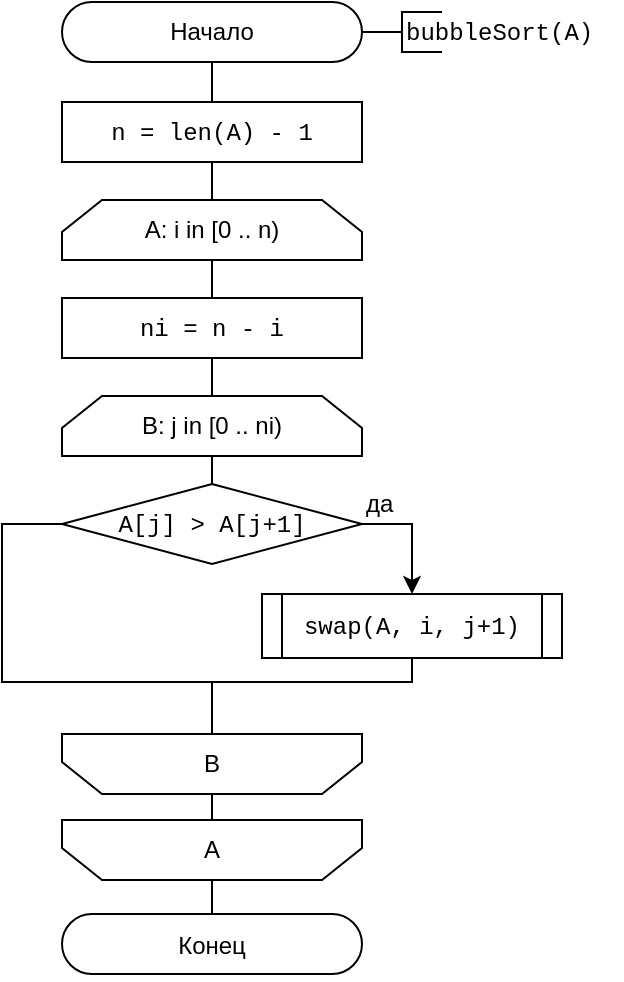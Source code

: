 <mxfile version="14.0.1" type="device" pages="4"><diagram id="Ie8aryShoTkRmkV7H-52" name="Page-1"><mxGraphModel dx="1422" dy="768" grid="1" gridSize="10" guides="1" tooltips="1" connect="1" arrows="1" fold="1" page="1" pageScale="1" pageWidth="827" pageHeight="1169" math="0" shadow="0"><root><mxCell id="5YFwpizp4JfWCQVohwiV-0"/><mxCell id="5YFwpizp4JfWCQVohwiV-1" parent="5YFwpizp4JfWCQVohwiV-0"/><mxCell id="EumO7S4TwhAB6sUg3oKf-1" value="Начало" style="rounded=1;whiteSpace=wrap;html=1;arcSize=50;fillColor=none;" parent="5YFwpizp4JfWCQVohwiV-1" vertex="1"><mxGeometry x="40" y="20" width="150" height="30" as="geometry"/></mxCell><mxCell id="EumO7S4TwhAB6sUg3oKf-2" value="" style="strokeWidth=1;html=1;shape=mxgraph.flowchart.annotation_2;align=left;labelPosition=right;pointerEvents=1;connectable=0;rounded=0;" parent="5YFwpizp4JfWCQVohwiV-1" vertex="1"><mxGeometry x="190" y="25" width="40" height="20" as="geometry"/></mxCell><mxCell id="EumO7S4TwhAB6sUg3oKf-3" value="&lt;div&gt;&lt;font face=&quot;Courier New&quot; style=&quot;font-size: 12px&quot;&gt;bubbleSort(A)&lt;/font&gt;&lt;br&gt;&lt;/div&gt;" style="text;html=1;resizable=0;points=[];autosize=1;align=left;verticalAlign=top;spacingTop=-4;" parent="5YFwpizp4JfWCQVohwiV-1" vertex="1"><mxGeometry x="210" y="25" width="110" height="20" as="geometry"/></mxCell><mxCell id="EumO7S4TwhAB6sUg3oKf-4" value="&lt;p style=&quot;line-height: 100%&quot;&gt;Конец&lt;/p&gt;" style="rounded=1;whiteSpace=wrap;html=1;arcSize=50;fillColor=none;" parent="5YFwpizp4JfWCQVohwiV-1" vertex="1"><mxGeometry x="40" y="476" width="150" height="30" as="geometry"/></mxCell><mxCell id="7nHa_6DHuZmZOLlSXWog-1" style="edgeStyle=orthogonalEdgeStyle;rounded=0;orthogonalLoop=1;jettySize=auto;html=1;exitX=1;exitY=0.5;exitDx=0;exitDy=0;entryX=0.5;entryY=0;entryDx=0;entryDy=0;" edge="1" parent="5YFwpizp4JfWCQVohwiV-1" source="EumO7S4TwhAB6sUg3oKf-6" target="KjakPiC6MTkrrlV1eEUk-0"><mxGeometry relative="1" as="geometry"/></mxCell><mxCell id="7nHa_6DHuZmZOLlSXWog-3" style="edgeStyle=orthogonalEdgeStyle;rounded=0;orthogonalLoop=1;jettySize=auto;html=1;exitX=0;exitY=0.5;exitDx=0;exitDy=0;entryX=0.5;entryY=1;entryDx=0;entryDy=0;endArrow=none;endFill=0;" edge="1" parent="5YFwpizp4JfWCQVohwiV-1" source="EumO7S4TwhAB6sUg3oKf-6" target="KjakPiC6MTkrrlV1eEUk-7"><mxGeometry relative="1" as="geometry"><Array as="points"><mxPoint x="10" y="281"/><mxPoint x="10" y="360"/><mxPoint x="115" y="360"/></Array></mxGeometry></mxCell><mxCell id="EumO7S4TwhAB6sUg3oKf-6" value="&lt;font face=&quot;Courier New&quot;&gt;A[j] &amp;gt; A[j+1]&lt;/font&gt;" style="rhombus;whiteSpace=wrap;html=1;rounded=0;strokeWidth=1;fillColor=none;" parent="5YFwpizp4JfWCQVohwiV-1" vertex="1"><mxGeometry x="40" y="261" width="150" height="40" as="geometry"/></mxCell><mxCell id="EumO7S4TwhAB6sUg3oKf-11" value="да" style="text;html=1;resizable=0;points=[];autosize=1;align=left;verticalAlign=top;spacingTop=-4;" parent="5YFwpizp4JfWCQVohwiV-1" vertex="1"><mxGeometry x="190" y="261" width="30" height="20" as="geometry"/></mxCell><mxCell id="EumO7S4TwhAB6sUg3oKf-18" style="edgeStyle=orthogonalEdgeStyle;rounded=0;orthogonalLoop=1;jettySize=auto;html=1;exitX=0.5;exitY=0;exitDx=0;exitDy=0;endArrow=none;endFill=0;fontFamily=Courier New;fontSize=6;entryX=0.5;entryY=0;entryDx=0;entryDy=0;" parent="5YFwpizp4JfWCQVohwiV-1" source="KjakPiC6MTkrrlV1eEUk-4" target="EumO7S4TwhAB6sUg3oKf-4" edge="1"><mxGeometry relative="1" as="geometry"><mxPoint x="115" y="483" as="targetPoint"/><mxPoint x="115" y="413.0" as="sourcePoint"/></mxGeometry></mxCell><mxCell id="EumO7S4TwhAB6sUg3oKf-20" value="&lt;font face=&quot;Courier New&quot;&gt;ni = n - i&lt;br&gt;&lt;/font&gt;" style="rounded=0;whiteSpace=wrap;html=1;strokeWidth=1;fillColor=none;" parent="5YFwpizp4JfWCQVohwiV-1" vertex="1"><mxGeometry x="40" y="168" width="150" height="30" as="geometry"/></mxCell><mxCell id="7nHa_6DHuZmZOLlSXWog-4" style="edgeStyle=orthogonalEdgeStyle;rounded=0;orthogonalLoop=1;jettySize=auto;html=1;exitX=0.5;exitY=1;exitDx=0;exitDy=0;entryX=0.5;entryY=1;entryDx=0;entryDy=0;endArrow=none;endFill=0;" edge="1" parent="5YFwpizp4JfWCQVohwiV-1" source="KjakPiC6MTkrrlV1eEUk-0" target="KjakPiC6MTkrrlV1eEUk-7"><mxGeometry relative="1" as="geometry"><Array as="points"><mxPoint x="215" y="360"/><mxPoint x="115" y="360"/></Array></mxGeometry></mxCell><mxCell id="KjakPiC6MTkrrlV1eEUk-0" value="&lt;p style=&quot;line-height: 70%&quot;&gt;&lt;font face=&quot;Courier New&quot; style=&quot;font-size: 12px&quot;&gt;swap(A, i, j+1)&lt;/font&gt;&lt;/p&gt;" style="shape=process;whiteSpace=wrap;html=1;backgroundOutline=1;rounded=0;shadow=0;glass=0;strokeWidth=1;size=0.068;fillColor=none;" parent="5YFwpizp4JfWCQVohwiV-1" vertex="1"><mxGeometry x="140" y="316" width="150" height="32" as="geometry"/></mxCell><mxCell id="KjakPiC6MTkrrlV1eEUk-2" value="&lt;span&gt;A: i in [0 .. n)&lt;/span&gt;" style="shape=loopLimit;whiteSpace=wrap;html=1;size=20;fillColor=none;" parent="5YFwpizp4JfWCQVohwiV-1" vertex="1"><mxGeometry x="40" y="119" width="150" height="30" as="geometry"/></mxCell><mxCell id="KjakPiC6MTkrrlV1eEUk-4" value="&lt;span&gt;A&lt;/span&gt;" style="shape=loopLimit;whiteSpace=wrap;html=1;size=20;fillColor=none;rounded=0;direction=west;" parent="5YFwpizp4JfWCQVohwiV-1" vertex="1"><mxGeometry x="40" y="429" width="150" height="30" as="geometry"/></mxCell><mxCell id="KjakPiC6MTkrrlV1eEUk-6" value="&lt;span&gt;B: j in [0 .. ni)&lt;/span&gt;" style="shape=loopLimit;whiteSpace=wrap;html=1;size=20;fillColor=none;" parent="5YFwpizp4JfWCQVohwiV-1" vertex="1"><mxGeometry x="40" y="217" width="150" height="30" as="geometry"/></mxCell><mxCell id="KjakPiC6MTkrrlV1eEUk-7" value="&lt;span&gt;B&lt;/span&gt;" style="shape=loopLimit;whiteSpace=wrap;html=1;size=20;fillColor=none;rounded=0;direction=west;" parent="5YFwpizp4JfWCQVohwiV-1" vertex="1"><mxGeometry x="40" y="386" width="150" height="30" as="geometry"/></mxCell><mxCell id="KjakPiC6MTkrrlV1eEUk-13" value="" style="endArrow=none;html=1;entryX=0.5;entryY=1;entryDx=0;entryDy=0;exitX=0.5;exitY=0;exitDx=0;exitDy=0;" parent="5YFwpizp4JfWCQVohwiV-1" source="EumO7S4TwhAB6sUg3oKf-20" target="KjakPiC6MTkrrlV1eEUk-2" edge="1"><mxGeometry width="50" height="50" relative="1" as="geometry"><mxPoint x="-40" y="401" as="sourcePoint"/><mxPoint x="115" y="158" as="targetPoint"/></mxGeometry></mxCell><mxCell id="KjakPiC6MTkrrlV1eEUk-14" value="" style="endArrow=none;html=1;entryX=0.5;entryY=1;entryDx=0;entryDy=0;exitX=0.5;exitY=0;exitDx=0;exitDy=0;" parent="5YFwpizp4JfWCQVohwiV-1" source="EumO7S4TwhAB6sUg3oKf-6" target="KjakPiC6MTkrrlV1eEUk-6" edge="1"><mxGeometry width="50" height="50" relative="1" as="geometry"><mxPoint x="115" y="269" as="sourcePoint"/><mxPoint x="125" y="169" as="targetPoint"/></mxGeometry></mxCell><mxCell id="KjakPiC6MTkrrlV1eEUk-15" value="" style="endArrow=none;html=1;entryX=0.5;entryY=1;entryDx=0;entryDy=0;exitX=0.5;exitY=0;exitDx=0;exitDy=0;" parent="5YFwpizp4JfWCQVohwiV-1" source="KjakPiC6MTkrrlV1eEUk-6" target="EumO7S4TwhAB6sUg3oKf-20" edge="1"><mxGeometry width="50" height="50" relative="1" as="geometry"><mxPoint x="135" y="200" as="sourcePoint"/><mxPoint x="135" y="181" as="targetPoint"/></mxGeometry></mxCell><mxCell id="KjakPiC6MTkrrlV1eEUk-20" value="" style="endArrow=none;html=1;entryX=0.5;entryY=1;entryDx=0;entryDy=0;exitX=0.5;exitY=0;exitDx=0;exitDy=0;" parent="5YFwpizp4JfWCQVohwiV-1" source="KjakPiC6MTkrrlV1eEUk-7" target="KjakPiC6MTkrrlV1eEUk-4" edge="1"><mxGeometry width="50" height="50" relative="1" as="geometry"><mxPoint x="185" y="193" as="sourcePoint"/><mxPoint x="185" y="174" as="targetPoint"/></mxGeometry></mxCell><mxCell id="tk9exUucmvai_4okE_FJ-0" value="&lt;font face=&quot;Courier New&quot;&gt;n = len(A) - 1&lt;br&gt;&lt;/font&gt;" style="rounded=0;whiteSpace=wrap;html=1;strokeWidth=1;fillColor=none;" parent="5YFwpizp4JfWCQVohwiV-1" vertex="1"><mxGeometry x="40" y="70" width="150" height="30" as="geometry"/></mxCell><mxCell id="tk9exUucmvai_4okE_FJ-2" value="" style="endArrow=none;html=1;entryX=0.5;entryY=1;entryDx=0;entryDy=0;exitX=0.5;exitY=0;exitDx=0;exitDy=0;" parent="5YFwpizp4JfWCQVohwiV-1" source="tk9exUucmvai_4okE_FJ-0" target="EumO7S4TwhAB6sUg3oKf-1" edge="1"><mxGeometry width="50" height="50" relative="1" as="geometry"><mxPoint x="125" y="209" as="sourcePoint"/><mxPoint x="125" y="190" as="targetPoint"/></mxGeometry></mxCell><mxCell id="tk9exUucmvai_4okE_FJ-3" value="" style="endArrow=none;html=1;entryX=0.5;entryY=1;entryDx=0;entryDy=0;exitX=0.5;exitY=0;exitDx=0;exitDy=0;" parent="5YFwpizp4JfWCQVohwiV-1" source="KjakPiC6MTkrrlV1eEUk-2" target="tk9exUucmvai_4okE_FJ-0" edge="1"><mxGeometry width="50" height="50" relative="1" as="geometry"><mxPoint x="135" y="228" as="sourcePoint"/><mxPoint x="135" y="209" as="targetPoint"/></mxGeometry></mxCell></root></mxGraphModel></diagram><diagram id="oNiDxtA5eYqhd3i_exbj" name="Page-2"><mxGraphModel dx="1422" dy="768" grid="1" gridSize="10" guides="1" tooltips="1" connect="1" arrows="1" fold="1" page="1" pageScale="1" pageWidth="827" pageHeight="1169" math="0" shadow="0"><root><mxCell id="qbcVb4kf-vYLSkna_x9s-0"/><mxCell id="qbcVb4kf-vYLSkna_x9s-1" parent="qbcVb4kf-vYLSkna_x9s-0"/><mxCell id="xc2E5i_VYPdEX9-fdkdv-0" value="Начало" style="rounded=1;whiteSpace=wrap;html=1;arcSize=50;fillColor=none;" parent="qbcVb4kf-vYLSkna_x9s-1" vertex="1"><mxGeometry x="40" y="40" width="150" height="30" as="geometry"/></mxCell><mxCell id="xc2E5i_VYPdEX9-fdkdv-1" value="" style="strokeWidth=1;html=1;shape=mxgraph.flowchart.annotation_2;align=left;labelPosition=right;pointerEvents=1;connectable=0;rounded=0;" parent="qbcVb4kf-vYLSkna_x9s-1" vertex="1"><mxGeometry x="190" y="45" width="40" height="20" as="geometry"/></mxCell><mxCell id="xc2E5i_VYPdEX9-fdkdv-2" value="&lt;div&gt;&lt;font face=&quot;Courier New&quot; style=&quot;font-size: 12px&quot;&gt;insertionSort(A)&lt;/font&gt;&lt;br&gt;&lt;/div&gt;" style="text;html=1;resizable=0;points=[];autosize=1;align=left;verticalAlign=top;spacingTop=-4;" parent="qbcVb4kf-vYLSkna_x9s-1" vertex="1"><mxGeometry x="210" y="45" width="130" height="20" as="geometry"/></mxCell><mxCell id="xc2E5i_VYPdEX9-fdkdv-3" value="&lt;p style=&quot;line-height: 100%&quot;&gt;Конец&lt;/p&gt;" style="rounded=1;whiteSpace=wrap;html=1;arcSize=50;fillColor=none;" parent="qbcVb4kf-vYLSkna_x9s-1" vertex="1"><mxGeometry x="40" y="449" width="150" height="30" as="geometry"/></mxCell><mxCell id="KNg95nH8m_pXJ-RxsrwS-0" style="edgeStyle=orthogonalEdgeStyle;rounded=0;orthogonalLoop=1;jettySize=auto;html=1;exitX=0;exitY=0.5;exitDx=0;exitDy=0;entryX=0.5;entryY=1;entryDx=0;entryDy=0;endArrow=none;endFill=0;" edge="1" parent="qbcVb4kf-vYLSkna_x9s-1" source="xc2E5i_VYPdEX9-fdkdv-4" target="xc2E5i_VYPdEX9-fdkdv-13"><mxGeometry relative="1" as="geometry"><Array as="points"><mxPoint x="10" y="254"/><mxPoint x="10" y="340"/><mxPoint x="115" y="340"/></Array></mxGeometry></mxCell><mxCell id="KNg95nH8m_pXJ-RxsrwS-2" style="edgeStyle=orthogonalEdgeStyle;rounded=0;orthogonalLoop=1;jettySize=auto;html=1;exitX=1;exitY=0.5;exitDx=0;exitDy=0;entryX=0.5;entryY=0;entryDx=0;entryDy=0;endArrow=classic;endFill=1;" edge="1" parent="qbcVb4kf-vYLSkna_x9s-1" source="xc2E5i_VYPdEX9-fdkdv-4" target="xc2E5i_VYPdEX9-fdkdv-9"><mxGeometry relative="1" as="geometry"/></mxCell><mxCell id="xc2E5i_VYPdEX9-fdkdv-4" value="&lt;font face=&quot;Courier New&quot;&gt;A[j] &amp;lt; A[j-1]&lt;/font&gt;" style="rhombus;whiteSpace=wrap;html=1;rounded=0;strokeWidth=1;fillColor=none;" parent="qbcVb4kf-vYLSkna_x9s-1" vertex="1"><mxGeometry x="40" y="234" width="150" height="40" as="geometry"/></mxCell><mxCell id="xc2E5i_VYPdEX9-fdkdv-5" value="да" style="text;html=1;resizable=0;points=[];autosize=1;align=left;verticalAlign=top;spacingTop=-4;" parent="qbcVb4kf-vYLSkna_x9s-1" vertex="1"><mxGeometry x="190" y="234" width="30" height="20" as="geometry"/></mxCell><mxCell id="xc2E5i_VYPdEX9-fdkdv-6" style="edgeStyle=orthogonalEdgeStyle;rounded=0;orthogonalLoop=1;jettySize=auto;html=1;exitX=0.5;exitY=0;exitDx=0;exitDy=0;endArrow=none;endFill=0;fontFamily=Courier New;fontSize=6;entryX=0.5;entryY=0;entryDx=0;entryDy=0;" parent="qbcVb4kf-vYLSkna_x9s-1" source="xc2E5i_VYPdEX9-fdkdv-11" target="xc2E5i_VYPdEX9-fdkdv-3" edge="1"><mxGeometry relative="1" as="geometry"><mxPoint x="115" y="456" as="targetPoint"/><mxPoint x="115" y="386.0" as="sourcePoint"/></mxGeometry></mxCell><mxCell id="KNg95nH8m_pXJ-RxsrwS-1" style="edgeStyle=orthogonalEdgeStyle;rounded=0;orthogonalLoop=1;jettySize=auto;html=1;exitX=0.5;exitY=1;exitDx=0;exitDy=0;entryX=0.5;entryY=1;entryDx=0;entryDy=0;endArrow=none;endFill=0;" edge="1" parent="qbcVb4kf-vYLSkna_x9s-1" source="xc2E5i_VYPdEX9-fdkdv-9" target="xc2E5i_VYPdEX9-fdkdv-13"><mxGeometry relative="1" as="geometry"><Array as="points"><mxPoint x="220" y="340"/><mxPoint x="115" y="340"/></Array></mxGeometry></mxCell><mxCell id="xc2E5i_VYPdEX9-fdkdv-9" value="&lt;p style=&quot;line-height: 70%&quot;&gt;&lt;font face=&quot;Courier New&quot; style=&quot;font-size: 12px&quot;&gt;swap(A, i, j-1)&lt;/font&gt;&lt;/p&gt;" style="shape=process;whiteSpace=wrap;html=1;backgroundOutline=1;rounded=0;shadow=0;glass=0;strokeWidth=1;size=0.068;fillColor=none;" parent="qbcVb4kf-vYLSkna_x9s-1" vertex="1"><mxGeometry x="145" y="289" width="150" height="32" as="geometry"/></mxCell><mxCell id="xc2E5i_VYPdEX9-fdkdv-10" value="&lt;span&gt;A: i in [1 .. n)&lt;/span&gt;" style="shape=loopLimit;whiteSpace=wrap;html=1;size=20;fillColor=none;" parent="qbcVb4kf-vYLSkna_x9s-1" vertex="1"><mxGeometry x="40" y="139" width="150" height="30" as="geometry"/></mxCell><mxCell id="xc2E5i_VYPdEX9-fdkdv-11" value="&lt;span&gt;A&lt;/span&gt;" style="shape=loopLimit;whiteSpace=wrap;html=1;size=20;fillColor=none;rounded=0;direction=west;" parent="qbcVb4kf-vYLSkna_x9s-1" vertex="1"><mxGeometry x="40" y="402" width="150" height="30" as="geometry"/></mxCell><mxCell id="xc2E5i_VYPdEX9-fdkdv-12" value="&lt;span&gt;B: j in [i .. 0), step -1&lt;/span&gt;" style="shape=loopLimit;whiteSpace=wrap;html=1;size=20;fillColor=none;" parent="qbcVb4kf-vYLSkna_x9s-1" vertex="1"><mxGeometry x="40" y="190" width="150" height="30" as="geometry"/></mxCell><mxCell id="xc2E5i_VYPdEX9-fdkdv-13" value="&lt;span&gt;B&lt;/span&gt;" style="shape=loopLimit;whiteSpace=wrap;html=1;size=20;fillColor=none;rounded=0;direction=west;" parent="qbcVb4kf-vYLSkna_x9s-1" vertex="1"><mxGeometry x="40" y="359" width="150" height="30" as="geometry"/></mxCell><mxCell id="xc2E5i_VYPdEX9-fdkdv-14" value="" style="endArrow=none;html=1;entryX=0.5;entryY=1;entryDx=0;entryDy=0;exitX=0.5;exitY=0;exitDx=0;exitDy=0;" parent="qbcVb4kf-vYLSkna_x9s-1" source="xc2E5i_VYPdEX9-fdkdv-12" target="xc2E5i_VYPdEX9-fdkdv-10" edge="1"><mxGeometry width="50" height="50" relative="1" as="geometry"><mxPoint x="115" y="188" as="sourcePoint"/><mxPoint x="115" y="178" as="targetPoint"/></mxGeometry></mxCell><mxCell id="xc2E5i_VYPdEX9-fdkdv-15" value="" style="endArrow=none;html=1;entryX=0.5;entryY=1;entryDx=0;entryDy=0;exitX=0.5;exitY=0;exitDx=0;exitDy=0;" parent="qbcVb4kf-vYLSkna_x9s-1" source="xc2E5i_VYPdEX9-fdkdv-4" target="xc2E5i_VYPdEX9-fdkdv-12" edge="1"><mxGeometry width="50" height="50" relative="1" as="geometry"><mxPoint x="115" y="242" as="sourcePoint"/><mxPoint x="125" y="142" as="targetPoint"/></mxGeometry></mxCell><mxCell id="xc2E5i_VYPdEX9-fdkdv-18" value="" style="endArrow=none;html=1;entryX=0.5;entryY=1;entryDx=0;entryDy=0;exitX=0.5;exitY=0;exitDx=0;exitDy=0;" parent="qbcVb4kf-vYLSkna_x9s-1" source="xc2E5i_VYPdEX9-fdkdv-13" target="xc2E5i_VYPdEX9-fdkdv-11" edge="1"><mxGeometry width="50" height="50" relative="1" as="geometry"><mxPoint x="185" y="166" as="sourcePoint"/><mxPoint x="185" y="147" as="targetPoint"/></mxGeometry></mxCell><mxCell id="xc2E5i_VYPdEX9-fdkdv-20" value="&lt;font face=&quot;Courier New&quot;&gt;n = len(A)&lt;br&gt;&lt;/font&gt;" style="rounded=0;whiteSpace=wrap;html=1;strokeWidth=1;fillColor=none;" parent="qbcVb4kf-vYLSkna_x9s-1" vertex="1"><mxGeometry x="40" y="90" width="150" height="30" as="geometry"/></mxCell><mxCell id="xc2E5i_VYPdEX9-fdkdv-21" value="" style="endArrow=none;html=1;entryX=0.5;entryY=1;entryDx=0;entryDy=0;exitX=0.5;exitY=0;exitDx=0;exitDy=0;" parent="qbcVb4kf-vYLSkna_x9s-1" source="xc2E5i_VYPdEX9-fdkdv-20" target="xc2E5i_VYPdEX9-fdkdv-0" edge="1"><mxGeometry width="50" height="50" relative="1" as="geometry"><mxPoint x="125" y="229" as="sourcePoint"/><mxPoint x="125" y="210" as="targetPoint"/></mxGeometry></mxCell><mxCell id="xc2E5i_VYPdEX9-fdkdv-22" value="" style="endArrow=none;html=1;entryX=0.5;entryY=1;entryDx=0;entryDy=0;exitX=0.5;exitY=0;exitDx=0;exitDy=0;" parent="qbcVb4kf-vYLSkna_x9s-1" source="xc2E5i_VYPdEX9-fdkdv-10" target="xc2E5i_VYPdEX9-fdkdv-20" edge="1"><mxGeometry width="50" height="50" relative="1" as="geometry"><mxPoint x="135" y="248" as="sourcePoint"/><mxPoint x="135" y="229" as="targetPoint"/></mxGeometry></mxCell></root></mxGraphModel></diagram><diagram id="S1Usiov1LkOmcMxWYh3I" name="Page-3"><mxGraphModel dx="1422" dy="768" grid="1" gridSize="10" guides="1" tooltips="1" connect="1" arrows="0" fold="1" page="1" pageScale="1" pageWidth="827" pageHeight="1169" math="0" shadow="0"><root><mxCell id="hSa9-TksTGD9GjcpgPO5-0"/><mxCell id="hSa9-TksTGD9GjcpgPO5-1" parent="hSa9-TksTGD9GjcpgPO5-0"/><mxCell id="bBf3IoYiPD-tRD5ICfbk-11" value="" style="strokeWidth=1;html=1;shape=mxgraph.flowchart.annotation_2;align=left;labelPosition=right;pointerEvents=1;connectable=0;rounded=0;" parent="hSa9-TksTGD9GjcpgPO5-1" vertex="1"><mxGeometry x="567" y="49" width="40" height="20" as="geometry"/></mxCell><mxCell id="bBf3IoYiPD-tRD5ICfbk-12" value="&lt;div&gt;&lt;font face=&quot;Courier New&quot; style=&quot;font-size: 12px&quot;&gt;macro&lt;/font&gt;&lt;br&gt;&lt;/div&gt;" style="text;html=1;resizable=0;points=[];autosize=1;align=left;verticalAlign=top;spacingTop=-4;" parent="hSa9-TksTGD9GjcpgPO5-1" vertex="1"><mxGeometry x="587" y="49" width="50" height="20" as="geometry"/></mxCell><mxCell id="bBf3IoYiPD-tRD5ICfbk-51" value="N" style="ellipse;whiteSpace=wrap;html=1;aspect=fixed;rounded=0;fillColor=none;" parent="hSa9-TksTGD9GjcpgPO5-1" vertex="1"><mxGeometry x="530" y="40.5" width="37" height="37" as="geometry"/></mxCell><mxCell id="o9GyHraoxfegNic2uHDU-0" value="Начало" style="rounded=1;whiteSpace=wrap;html=1;arcSize=50;fillColor=none;" parent="hSa9-TksTGD9GjcpgPO5-1" vertex="1"><mxGeometry x="40" y="40.5" width="150" height="30" as="geometry"/></mxCell><mxCell id="o9GyHraoxfegNic2uHDU-1" value="" style="strokeWidth=1;html=1;shape=mxgraph.flowchart.annotation_2;align=left;labelPosition=right;pointerEvents=1;connectable=0;rounded=0;" parent="hSa9-TksTGD9GjcpgPO5-1" vertex="1"><mxGeometry x="190" y="45.5" width="40" height="20" as="geometry"/></mxCell><mxCell id="o9GyHraoxfegNic2uHDU-2" value="&lt;div&gt;&lt;font face=&quot;Courier New&quot; style=&quot;font-size: 12px&quot;&gt;mergeSort(A)&lt;/font&gt;&lt;br&gt;&lt;/div&gt;" style="text;html=1;resizable=0;points=[];autosize=1;align=left;verticalAlign=top;spacingTop=-4;" parent="hSa9-TksTGD9GjcpgPO5-1" vertex="1"><mxGeometry x="210" y="45.5" width="100" height="20" as="geometry"/></mxCell><mxCell id="o9GyHraoxfegNic2uHDU-3" value="&lt;p style=&quot;line-height: 100%&quot;&gt;Конец&lt;/p&gt;" style="rounded=1;whiteSpace=wrap;html=1;arcSize=50;fillColor=none;" parent="hSa9-TksTGD9GjcpgPO5-1" vertex="1"><mxGeometry x="40" y="562.5" width="150" height="30" as="geometry"/></mxCell><mxCell id="LQsMuUkGbMfatGuzNrMx-4" style="edgeStyle=orthogonalEdgeStyle;rounded=0;orthogonalLoop=1;jettySize=auto;html=1;exitX=0;exitY=0.5;exitDx=0;exitDy=0;entryX=0.5;entryY=0;entryDx=0;entryDy=0;endArrow=none;endFill=0;" edge="1" parent="hSa9-TksTGD9GjcpgPO5-1" source="o9GyHraoxfegNic2uHDU-4" target="o9GyHraoxfegNic2uHDU-61"><mxGeometry relative="1" as="geometry"/></mxCell><mxCell id="LQsMuUkGbMfatGuzNrMx-6" style="edgeStyle=orthogonalEdgeStyle;rounded=0;orthogonalLoop=1;jettySize=auto;html=1;exitX=1;exitY=0.5;exitDx=0;exitDy=0;entryX=0.5;entryY=0;entryDx=0;entryDy=0;endArrow=classic;endFill=1;" edge="1" parent="hSa9-TksTGD9GjcpgPO5-1" source="o9GyHraoxfegNic2uHDU-4" target="o9GyHraoxfegNic2uHDU-7"><mxGeometry relative="1" as="geometry"/></mxCell><mxCell id="o9GyHraoxfegNic2uHDU-4" value="&lt;font face=&quot;Courier New&quot;&gt;A[i] &amp;lt;= A[j]&lt;/font&gt;" style="rhombus;whiteSpace=wrap;html=1;rounded=0;strokeWidth=1;fillColor=none;" parent="hSa9-TksTGD9GjcpgPO5-1" vertex="1"><mxGeometry x="561" y="294" width="150" height="40" as="geometry"/></mxCell><mxCell id="o9GyHraoxfegNic2uHDU-5" value="да" style="text;html=1;resizable=0;points=[];autosize=1;align=left;verticalAlign=top;spacingTop=-4;" parent="hSa9-TksTGD9GjcpgPO5-1" vertex="1"><mxGeometry x="623" y="88.5" width="30" height="20" as="geometry"/></mxCell><mxCell id="o9GyHraoxfegNic2uHDU-6" style="edgeStyle=orthogonalEdgeStyle;rounded=0;orthogonalLoop=1;jettySize=auto;html=1;exitX=0.5;exitY=1;exitDx=0;exitDy=0;endArrow=none;endFill=0;fontFamily=Courier New;fontSize=6;entryX=0.5;entryY=0;entryDx=0;entryDy=0;" parent="hSa9-TksTGD9GjcpgPO5-1" source="o9GyHraoxfegNic2uHDU-81" target="o9GyHraoxfegNic2uHDU-3" edge="1"><mxGeometry relative="1" as="geometry"><mxPoint x="115" y="596.5" as="targetPoint"/><mxPoint x="115" y="572.5" as="sourcePoint"/><Array as="points"><mxPoint x="205" y="550"/><mxPoint x="115" y="550"/></Array></mxGeometry></mxCell><mxCell id="LQsMuUkGbMfatGuzNrMx-7" style="edgeStyle=orthogonalEdgeStyle;rounded=0;orthogonalLoop=1;jettySize=auto;html=1;exitX=0.5;exitY=1;exitDx=0;exitDy=0;entryX=0.5;entryY=0;entryDx=0;entryDy=0;endArrow=none;endFill=0;" edge="1" parent="hSa9-TksTGD9GjcpgPO5-1" source="o9GyHraoxfegNic2uHDU-7" target="o9GyHraoxfegNic2uHDU-62"><mxGeometry relative="1" as="geometry"><Array as="points"><mxPoint x="735" y="389"/><mxPoint x="636" y="389"/></Array></mxGeometry></mxCell><mxCell id="o9GyHraoxfegNic2uHDU-7" value="&lt;font face=&quot;Courier New&quot;&gt;B[m] = A[i]&lt;br&gt;i += 1&lt;br&gt;&lt;/font&gt;" style="rounded=0;whiteSpace=wrap;html=1;strokeWidth=1;fillColor=none;" parent="hSa9-TksTGD9GjcpgPO5-1" vertex="1"><mxGeometry x="660" y="349" width="150" height="30" as="geometry"/></mxCell><mxCell id="o9GyHraoxfegNic2uHDU-20" value="&lt;font face=&quot;Courier New&quot;&gt;n = len(A)&lt;br&gt;&lt;/font&gt;" style="rounded=0;whiteSpace=wrap;html=1;strokeWidth=1;fillColor=none;" parent="hSa9-TksTGD9GjcpgPO5-1" vertex="1"><mxGeometry x="40" y="88.5" width="150" height="30" as="geometry"/></mxCell><mxCell id="o9GyHraoxfegNic2uHDU-21" value="" style="endArrow=none;html=1;entryX=0.5;entryY=1;entryDx=0;entryDy=0;exitX=0.5;exitY=0;exitDx=0;exitDy=0;" parent="hSa9-TksTGD9GjcpgPO5-1" source="o9GyHraoxfegNic2uHDU-20" target="o9GyHraoxfegNic2uHDU-0" edge="1"><mxGeometry width="50" height="50" relative="1" as="geometry"><mxPoint x="115" y="81.5" as="sourcePoint"/><mxPoint x="125" y="215.5" as="targetPoint"/></mxGeometry></mxCell><mxCell id="o9GyHraoxfegNic2uHDU-22" value="" style="endArrow=none;html=1;entryX=0.5;entryY=1;entryDx=0;entryDy=0;exitX=0.5;exitY=0;exitDx=0;exitDy=0;" parent="hSa9-TksTGD9GjcpgPO5-1" source="o9GyHraoxfegNic2uHDU-23" target="o9GyHraoxfegNic2uHDU-20" edge="1"><mxGeometry width="50" height="50" relative="1" as="geometry"><mxPoint x="135" y="264.5" as="sourcePoint"/><mxPoint x="135" y="245.5" as="targetPoint"/></mxGeometry></mxCell><mxCell id="o9GyHraoxfegNic2uHDU-23" value="&lt;font face=&quot;Courier New&quot;&gt;arr B[n]&lt;br&gt;&lt;/font&gt;&lt;span style=&quot;font-family: &amp;#34;courier new&amp;#34;&quot;&gt;k = 1&lt;/span&gt;&lt;font face=&quot;Courier New&quot;&gt;&lt;br&gt;&lt;/font&gt;" style="rounded=0;whiteSpace=wrap;html=1;strokeWidth=1;fillColor=none;" parent="hSa9-TksTGD9GjcpgPO5-1" vertex="1"><mxGeometry x="40" y="132.5" width="150" height="30" as="geometry"/></mxCell><mxCell id="o9GyHraoxfegNic2uHDU-26" value="" style="endArrow=none;html=1;exitX=0.5;exitY=1;exitDx=0;exitDy=0;entryX=0.5;entryY=0;entryDx=0;entryDy=0;" parent="hSa9-TksTGD9GjcpgPO5-1" source="o9GyHraoxfegNic2uHDU-23" target="o9GyHraoxfegNic2uHDU-33" edge="1"><mxGeometry width="50" height="50" relative="1" as="geometry"><mxPoint x="115" y="201.5" as="sourcePoint"/><mxPoint x="115" y="171.5" as="targetPoint"/></mxGeometry></mxCell><mxCell id="o9GyHraoxfegNic2uHDU-28" value="" style="endArrow=none;html=1;exitX=0.5;exitY=1;exitDx=0;exitDy=0;entryX=0.5;entryY=0;entryDx=0;entryDy=0;" parent="hSa9-TksTGD9GjcpgPO5-1" source="o9GyHraoxfegNic2uHDU-34" target="o9GyHraoxfegNic2uHDU-36" edge="1"><mxGeometry width="50" height="50" relative="1" as="geometry"><mxPoint x="205" y="277.5" as="sourcePoint"/><mxPoint x="205" y="288.5" as="targetPoint"/></mxGeometry></mxCell><mxCell id="o9GyHraoxfegNic2uHDU-31" value="" style="endArrow=none;html=1;exitX=0.5;exitY=1;exitDx=0;exitDy=0;entryX=0.5;entryY=0;entryDx=0;entryDy=0;" parent="hSa9-TksTGD9GjcpgPO5-1" source="o9GyHraoxfegNic2uHDU-37" target="SkDSPpTGHVdXnWHiKmm6-8" edge="1"><mxGeometry width="50" height="50" relative="1" as="geometry"><mxPoint x="644" y="43" as="sourcePoint"/><mxPoint x="295" y="374" as="targetPoint"/></mxGeometry></mxCell><mxCell id="LQsMuUkGbMfatGuzNrMx-13" style="edgeStyle=orthogonalEdgeStyle;rounded=0;orthogonalLoop=1;jettySize=auto;html=1;exitX=0;exitY=0.5;exitDx=0;exitDy=0;entryX=0.5;entryY=0;entryDx=0;entryDy=0;endArrow=none;endFill=0;" edge="1" parent="hSa9-TksTGD9GjcpgPO5-1" source="o9GyHraoxfegNic2uHDU-33" target="o9GyHraoxfegNic2uHDU-3"><mxGeometry relative="1" as="geometry"><Array as="points"><mxPoint x="20" y="201"/><mxPoint x="20" y="550"/><mxPoint x="115" y="550"/></Array></mxGeometry></mxCell><mxCell id="LQsMuUkGbMfatGuzNrMx-21" style="edgeStyle=orthogonalEdgeStyle;rounded=0;orthogonalLoop=1;jettySize=auto;html=1;exitX=1;exitY=0.5;exitDx=0;exitDy=0;entryX=0.5;entryY=0;entryDx=0;entryDy=0;endArrow=classic;endFill=1;" edge="1" parent="hSa9-TksTGD9GjcpgPO5-1" source="o9GyHraoxfegNic2uHDU-33" target="o9GyHraoxfegNic2uHDU-34"><mxGeometry relative="1" as="geometry"><Array as="points"><mxPoint x="205" y="201"/></Array></mxGeometry></mxCell><mxCell id="o9GyHraoxfegNic2uHDU-33" value="&lt;font face=&quot;Courier New&quot;&gt;k &amp;lt; n&lt;/font&gt;" style="rhombus;whiteSpace=wrap;html=1;rounded=0;strokeWidth=1;fillColor=none;" parent="hSa9-TksTGD9GjcpgPO5-1" vertex="1"><mxGeometry x="40" y="180.5" width="150" height="40" as="geometry"/></mxCell><mxCell id="o9GyHraoxfegNic2uHDU-34" value="&lt;font face=&quot;Courier New&quot;&gt;k2 = k * 2&lt;br&gt;&lt;/font&gt;&lt;span style=&quot;font-family: &amp;#34;courier new&amp;#34;&quot;&gt;left_e = k&lt;/span&gt;&lt;font face=&quot;Courier New&quot;&gt;&lt;br&gt;&lt;/font&gt;" style="rounded=0;whiteSpace=wrap;html=1;strokeWidth=1;fillColor=none;" parent="hSa9-TksTGD9GjcpgPO5-1" vertex="1"><mxGeometry x="130" y="240.5" width="150" height="30" as="geometry"/></mxCell><mxCell id="LQsMuUkGbMfatGuzNrMx-15" style="edgeStyle=orthogonalEdgeStyle;rounded=0;orthogonalLoop=1;jettySize=auto;html=1;exitX=0;exitY=0.5;exitDx=0;exitDy=0;entryX=0.5;entryY=0;entryDx=0;entryDy=0;endArrow=none;endFill=0;" edge="1" parent="hSa9-TksTGD9GjcpgPO5-1" source="o9GyHraoxfegNic2uHDU-36" target="o9GyHraoxfegNic2uHDU-81"><mxGeometry relative="1" as="geometry"><Array as="points"><mxPoint x="110" y="307"/><mxPoint x="110" y="480"/><mxPoint x="205" y="480"/></Array></mxGeometry></mxCell><mxCell id="TG5rrePgku6d2ThOHAm--0" style="edgeStyle=orthogonalEdgeStyle;rounded=0;orthogonalLoop=1;jettySize=auto;html=1;exitX=1;exitY=0.5;exitDx=0;exitDy=0;entryX=0.5;entryY=0;entryDx=0;entryDy=0;endArrow=classic;endFill=1;" edge="1" parent="hSa9-TksTGD9GjcpgPO5-1" source="o9GyHraoxfegNic2uHDU-36" target="o9GyHraoxfegNic2uHDU-37"><mxGeometry relative="1" as="geometry"/></mxCell><mxCell id="o9GyHraoxfegNic2uHDU-36" value="&lt;font face=&quot;Courier New&quot;&gt;left_e &amp;lt; n&lt;/font&gt;" style="rhombus;whiteSpace=wrap;html=1;rounded=0;strokeWidth=1;fillColor=none;" parent="hSa9-TksTGD9GjcpgPO5-1" vertex="1"><mxGeometry x="130" y="286.5" width="150" height="40" as="geometry"/></mxCell><mxCell id="o9GyHraoxfegNic2uHDU-37" value="&lt;font face=&quot;Courier New&quot;&gt;left = left_e - k&lt;br&gt;&lt;/font&gt;&lt;span style=&quot;font-family: &amp;#34;courier new&amp;#34;&quot;&gt;right_e = left_e + k&lt;/span&gt;&lt;font face=&quot;Courier New&quot;&gt;&lt;br&gt;&lt;/font&gt;" style="rounded=0;whiteSpace=wrap;html=1;strokeWidth=1;fillColor=none;" parent="hSa9-TksTGD9GjcpgPO5-1" vertex="1"><mxGeometry x="220" y="338.5" width="150" height="30" as="geometry"/></mxCell><mxCell id="o9GyHraoxfegNic2uHDU-42" style="edgeStyle=orthogonalEdgeStyle;rounded=0;orthogonalLoop=1;jettySize=auto;html=1;exitX=1;exitY=0.5;exitDx=0;exitDy=0;entryX=0.5;entryY=0;entryDx=0;entryDy=0;" parent="hSa9-TksTGD9GjcpgPO5-1" source="o9GyHraoxfegNic2uHDU-39" target="o9GyHraoxfegNic2uHDU-40" edge="1"><mxGeometry relative="1" as="geometry"/></mxCell><mxCell id="LQsMuUkGbMfatGuzNrMx-1" style="edgeStyle=orthogonalEdgeStyle;rounded=0;orthogonalLoop=1;jettySize=auto;html=1;exitX=0;exitY=0.5;exitDx=0;exitDy=0;entryX=0.5;entryY=0;entryDx=0;entryDy=0;endArrow=none;endFill=0;" edge="1" parent="hSa9-TksTGD9GjcpgPO5-1" source="o9GyHraoxfegNic2uHDU-39" target="o9GyHraoxfegNic2uHDU-54"><mxGeometry relative="1" as="geometry"><Array as="points"><mxPoint x="450" y="110"/><mxPoint x="450" y="180"/><mxPoint x="548" y="180"/></Array></mxGeometry></mxCell><mxCell id="o9GyHraoxfegNic2uHDU-39" value="&lt;font face=&quot;Courier New&quot;&gt;right_e &amp;gt; n&lt;/font&gt;" style="rhombus;whiteSpace=wrap;html=1;rounded=0;strokeWidth=1;fillColor=none;" parent="hSa9-TksTGD9GjcpgPO5-1" vertex="1"><mxGeometry x="473" y="89.5" width="150" height="40" as="geometry"/></mxCell><mxCell id="LQsMuUkGbMfatGuzNrMx-0" style="edgeStyle=orthogonalEdgeStyle;rounded=0;orthogonalLoop=1;jettySize=auto;html=1;exitX=0.5;exitY=1;exitDx=0;exitDy=0;entryX=0.5;entryY=0;entryDx=0;entryDy=0;endArrow=none;endFill=0;" edge="1" parent="hSa9-TksTGD9GjcpgPO5-1" source="o9GyHraoxfegNic2uHDU-40" target="o9GyHraoxfegNic2uHDU-54"><mxGeometry relative="1" as="geometry"><Array as="points"><mxPoint x="655" y="180"/><mxPoint x="548" y="180"/></Array></mxGeometry></mxCell><mxCell id="o9GyHraoxfegNic2uHDU-40" value="&lt;font face=&quot;Courier New&quot;&gt;right_e = n&lt;br&gt;&lt;/font&gt;" style="rounded=0;whiteSpace=wrap;html=1;strokeWidth=1;fillColor=none;" parent="hSa9-TksTGD9GjcpgPO5-1" vertex="1"><mxGeometry x="580" y="140" width="150" height="30" as="geometry"/></mxCell><mxCell id="o9GyHraoxfegNic2uHDU-49" value="да" style="text;html=1;resizable=0;points=[];autosize=1;align=left;verticalAlign=top;spacingTop=-4;" parent="hSa9-TksTGD9GjcpgPO5-1" vertex="1"><mxGeometry x="270" y="285.5" width="30" height="20" as="geometry"/></mxCell><mxCell id="o9GyHraoxfegNic2uHDU-50" value="да" style="text;html=1;resizable=0;points=[];autosize=1;align=left;verticalAlign=top;spacingTop=-4;" parent="hSa9-TksTGD9GjcpgPO5-1" vertex="1"><mxGeometry x="180" y="178.5" width="30" height="20" as="geometry"/></mxCell><mxCell id="o9GyHraoxfegNic2uHDU-54" value="&lt;font face=&quot;Courier New&quot;&gt;m = i = left&lt;br&gt;j = lef_e&lt;br&gt;&lt;/font&gt;" style="rounded=0;whiteSpace=wrap;html=1;strokeWidth=1;fillColor=none;" parent="hSa9-TksTGD9GjcpgPO5-1" vertex="1"><mxGeometry x="473" y="198.5" width="150" height="30" as="geometry"/></mxCell><mxCell id="o9GyHraoxfegNic2uHDU-57" value="да" style="text;html=1;resizable=0;points=[];autosize=1;align=left;verticalAlign=top;spacingTop=-4;" parent="hSa9-TksTGD9GjcpgPO5-1" vertex="1"><mxGeometry x="612" y="245.5" width="30" height="20" as="geometry"/></mxCell><mxCell id="o9GyHraoxfegNic2uHDU-58" value="" style="endArrow=none;html=1;exitX=0.5;exitY=1;exitDx=0;exitDy=0;entryX=0.5;entryY=0;entryDx=0;entryDy=0;" parent="hSa9-TksTGD9GjcpgPO5-1" source="o9GyHraoxfegNic2uHDU-54" target="o9GyHraoxfegNic2uHDU-60" edge="1"><mxGeometry width="50" height="50" relative="1" as="geometry"><mxPoint x="548" y="292.5" as="sourcePoint"/><mxPoint x="548" y="299.5" as="targetPoint"/></mxGeometry></mxCell><mxCell id="o9GyHraoxfegNic2uHDU-59" style="edgeStyle=orthogonalEdgeStyle;rounded=0;orthogonalLoop=1;jettySize=auto;html=1;exitX=1;exitY=0.5;exitDx=0;exitDy=0;entryX=0.5;entryY=0;entryDx=0;entryDy=0;" parent="hSa9-TksTGD9GjcpgPO5-1" source="o9GyHraoxfegNic2uHDU-60" target="o9GyHraoxfegNic2uHDU-4" edge="1"><mxGeometry relative="1" as="geometry"><mxPoint x="548" y="305" as="targetPoint"/><Array as="points"><mxPoint x="636" y="266"/></Array></mxGeometry></mxCell><mxCell id="LQsMuUkGbMfatGuzNrMx-23" style="edgeStyle=orthogonalEdgeStyle;rounded=0;orthogonalLoop=1;jettySize=auto;html=1;exitX=0;exitY=0.5;exitDx=0;exitDy=0;entryX=0.5;entryY=0;entryDx=0;entryDy=0;endArrow=none;endFill=0;" edge="1" parent="hSa9-TksTGD9GjcpgPO5-1" source="o9GyHraoxfegNic2uHDU-60" target="o9GyHraoxfegNic2uHDU-71"><mxGeometry relative="1" as="geometry"><Array as="points"><mxPoint x="440" y="266"/><mxPoint x="440" y="450"/><mxPoint x="548" y="450"/></Array></mxGeometry></mxCell><mxCell id="o9GyHraoxfegNic2uHDU-60" value="&lt;font face=&quot;Courier New&quot; style=&quot;font-size: 10px&quot;&gt;i&amp;lt;left_e &amp;amp;&amp;amp;&lt;br&gt;j&amp;lt;right_e&lt;br&gt;&lt;/font&gt;" style="rhombus;whiteSpace=wrap;html=1;rounded=0;strokeWidth=1;fillColor=none;" parent="hSa9-TksTGD9GjcpgPO5-1" vertex="1"><mxGeometry x="473" y="245.5" width="150" height="40" as="geometry"/></mxCell><mxCell id="LQsMuUkGbMfatGuzNrMx-5" style="edgeStyle=orthogonalEdgeStyle;rounded=0;orthogonalLoop=1;jettySize=auto;html=1;exitX=0.5;exitY=1;exitDx=0;exitDy=0;entryX=0.5;entryY=0;entryDx=0;entryDy=0;endArrow=none;endFill=0;" edge="1" parent="hSa9-TksTGD9GjcpgPO5-1" source="o9GyHraoxfegNic2uHDU-61" target="o9GyHraoxfegNic2uHDU-62"><mxGeometry relative="1" as="geometry"><Array as="points"><mxPoint x="533" y="379"/><mxPoint x="533" y="389"/><mxPoint x="636" y="389"/></Array></mxGeometry></mxCell><mxCell id="o9GyHraoxfegNic2uHDU-61" value="&lt;font face=&quot;Courier New&quot;&gt;B[m] = A[j]&lt;br&gt;j += 1&lt;br&gt;&lt;/font&gt;" style="rounded=0;whiteSpace=wrap;html=1;strokeWidth=1;fillColor=none;" parent="hSa9-TksTGD9GjcpgPO5-1" vertex="1"><mxGeometry x="460" y="349" width="150" height="30" as="geometry"/></mxCell><mxCell id="LQsMuUkGbMfatGuzNrMx-8" style="edgeStyle=orthogonalEdgeStyle;rounded=0;orthogonalLoop=1;jettySize=auto;html=1;exitX=0.5;exitY=1;exitDx=0;exitDy=0;entryX=0.5;entryY=0;entryDx=0;entryDy=0;endArrow=none;endFill=0;" edge="1" parent="hSa9-TksTGD9GjcpgPO5-1" source="o9GyHraoxfegNic2uHDU-62" target="o9GyHraoxfegNic2uHDU-71"><mxGeometry relative="1" as="geometry"><Array as="points"><mxPoint x="636" y="449"/><mxPoint x="548" y="449"/></Array></mxGeometry></mxCell><mxCell id="o9GyHraoxfegNic2uHDU-62" value="&lt;font face=&quot;Courier New&quot;&gt;m += 1&lt;br&gt;&lt;/font&gt;" style="rounded=0;whiteSpace=wrap;html=1;strokeWidth=1;fillColor=none;" parent="hSa9-TksTGD9GjcpgPO5-1" vertex="1"><mxGeometry x="561" y="403" width="150" height="30" as="geometry"/></mxCell><mxCell id="o9GyHraoxfegNic2uHDU-64" value="да" style="text;html=1;resizable=0;points=[];autosize=1;align=left;verticalAlign=top;spacingTop=-4;" parent="hSa9-TksTGD9GjcpgPO5-1" vertex="1"><mxGeometry x="711" y="290.5" width="30" height="20" as="geometry"/></mxCell><mxCell id="LQsMuUkGbMfatGuzNrMx-9" style="edgeStyle=orthogonalEdgeStyle;rounded=0;orthogonalLoop=1;jettySize=auto;html=1;exitX=0;exitY=0.5;exitDx=0;exitDy=0;entryX=0.5;entryY=0;entryDx=0;entryDy=0;endArrow=none;endFill=0;" edge="1" parent="hSa9-TksTGD9GjcpgPO5-1" source="o9GyHraoxfegNic2uHDU-71" target="o9GyHraoxfegNic2uHDU-77"><mxGeometry relative="1" as="geometry"/></mxCell><mxCell id="LQsMuUkGbMfatGuzNrMx-11" style="edgeStyle=orthogonalEdgeStyle;rounded=0;orthogonalLoop=1;jettySize=auto;html=1;exitX=1;exitY=0.5;exitDx=0;exitDy=0;entryX=0.5;entryY=0;entryDx=0;entryDy=0;endArrow=classic;endFill=1;" edge="1" parent="hSa9-TksTGD9GjcpgPO5-1" source="o9GyHraoxfegNic2uHDU-71" target="o9GyHraoxfegNic2uHDU-72"><mxGeometry relative="1" as="geometry"/></mxCell><mxCell id="o9GyHraoxfegNic2uHDU-71" value="&lt;span style=&quot;font-family: &amp;#34;courier new&amp;#34;&quot;&gt;i &amp;lt; left_e&lt;/span&gt;" style="rhombus;whiteSpace=wrap;html=1;rounded=0;strokeWidth=1;fillColor=none;" parent="hSa9-TksTGD9GjcpgPO5-1" vertex="1"><mxGeometry x="473" y="461" width="150" height="40" as="geometry"/></mxCell><mxCell id="LQsMuUkGbMfatGuzNrMx-12" style="edgeStyle=orthogonalEdgeStyle;rounded=0;orthogonalLoop=1;jettySize=auto;html=1;exitX=0.5;exitY=1;exitDx=0;exitDy=0;entryX=0.5;entryY=0;entryDx=0;entryDy=0;endArrow=none;endFill=0;" edge="1" parent="hSa9-TksTGD9GjcpgPO5-1" source="o9GyHraoxfegNic2uHDU-72" target="o9GyHraoxfegNic2uHDU-78"><mxGeometry relative="1" as="geometry"><Array as="points"><mxPoint x="655" y="559"/><mxPoint x="548" y="559"/></Array></mxGeometry></mxCell><mxCell id="o9GyHraoxfegNic2uHDU-72" value="&lt;span style=&quot;font-family: &amp;#34;courier new&amp;#34;&quot;&gt;B[m:right_e] = A[i:left_e]&lt;/span&gt;&lt;font face=&quot;Courier New&quot;&gt;&lt;br&gt;&lt;/font&gt;" style="rounded=0;whiteSpace=wrap;html=1;strokeWidth=1;fillColor=none;" parent="hSa9-TksTGD9GjcpgPO5-1" vertex="1"><mxGeometry x="580" y="509" width="150" height="30" as="geometry"/></mxCell><mxCell id="LQsMuUkGbMfatGuzNrMx-10" style="edgeStyle=orthogonalEdgeStyle;rounded=0;orthogonalLoop=1;jettySize=auto;html=1;exitX=0.5;exitY=1;exitDx=0;exitDy=0;entryX=0.5;entryY=0;entryDx=0;entryDy=0;endArrow=none;endFill=0;" edge="1" parent="hSa9-TksTGD9GjcpgPO5-1" source="o9GyHraoxfegNic2uHDU-77" target="o9GyHraoxfegNic2uHDU-78"><mxGeometry relative="1" as="geometry"><Array as="points"><mxPoint x="445" y="559"/><mxPoint x="548" y="559"/></Array></mxGeometry></mxCell><mxCell id="o9GyHraoxfegNic2uHDU-77" value="&lt;span style=&quot;font-family: &amp;#34;courier new&amp;#34;&quot;&gt;B[m:right_e] = A[j:right_e]&lt;/span&gt;&lt;font face=&quot;Courier New&quot;&gt;&lt;br&gt;&lt;/font&gt;" style="rounded=0;whiteSpace=wrap;html=1;strokeWidth=1;fillColor=none;" parent="hSa9-TksTGD9GjcpgPO5-1" vertex="1"><mxGeometry x="370" y="509" width="150" height="30" as="geometry"/></mxCell><mxCell id="o9GyHraoxfegNic2uHDU-78" value="&lt;span style=&quot;font-family: &amp;#34;courier new&amp;#34;&quot;&gt;A[left:right_e] = B[left:right_e]&lt;/span&gt;&lt;font face=&quot;Courier New&quot;&gt;&lt;br&gt;&lt;/font&gt;" style="rounded=0;whiteSpace=wrap;html=1;strokeWidth=1;fillColor=none;" parent="hSa9-TksTGD9GjcpgPO5-1" vertex="1"><mxGeometry x="473" y="574" width="150" height="30" as="geometry"/></mxCell><mxCell id="o9GyHraoxfegNic2uHDU-79" value="да" style="text;html=1;resizable=0;points=[];autosize=1;align=left;verticalAlign=top;spacingTop=-4;" parent="hSa9-TksTGD9GjcpgPO5-1" vertex="1"><mxGeometry x="621" y="461" width="30" height="20" as="geometry"/></mxCell><mxCell id="LQsMuUkGbMfatGuzNrMx-17" style="edgeStyle=orthogonalEdgeStyle;rounded=0;orthogonalLoop=1;jettySize=auto;html=1;exitX=0.5;exitY=1;exitDx=0;exitDy=0;entryX=0.5;entryY=0;entryDx=0;entryDy=0;endArrow=none;endFill=0;" edge="1" parent="hSa9-TksTGD9GjcpgPO5-1" source="o9GyHraoxfegNic2uHDU-80" target="o9GyHraoxfegNic2uHDU-81"><mxGeometry relative="1" as="geometry"><Array as="points"><mxPoint x="295" y="480"/><mxPoint x="205" y="480"/></Array></mxGeometry></mxCell><mxCell id="o9GyHraoxfegNic2uHDU-80" value="&lt;font face=&quot;Courier New&quot;&gt;left_e += k2&lt;br&gt;&lt;/font&gt;" style="rounded=0;whiteSpace=wrap;html=1;strokeWidth=1;fillColor=none;" parent="hSa9-TksTGD9GjcpgPO5-1" vertex="1"><mxGeometry x="220" y="434" width="150" height="30" as="geometry"/></mxCell><mxCell id="o9GyHraoxfegNic2uHDU-81" value="&lt;font face=&quot;Courier New&quot;&gt;k *= 2&lt;br&gt;&lt;/font&gt;" style="rounded=0;whiteSpace=wrap;html=1;strokeWidth=1;fillColor=none;" parent="hSa9-TksTGD9GjcpgPO5-1" vertex="1"><mxGeometry x="130" y="497.5" width="150" height="30" as="geometry"/></mxCell><mxCell id="o9GyHraoxfegNic2uHDU-86" value="" style="endArrow=none;html=1;exitX=0.5;exitY=0;exitDx=0;exitDy=0;entryX=0.5;entryY=1;entryDx=0;entryDy=0;" parent="hSa9-TksTGD9GjcpgPO5-1" source="o9GyHraoxfegNic2uHDU-80" target="SkDSPpTGHVdXnWHiKmm6-8" edge="1"><mxGeometry width="50" height="50" relative="1" as="geometry"><mxPoint x="674" y="138" as="sourcePoint"/><mxPoint x="240" y="750" as="targetPoint"/></mxGeometry></mxCell><mxCell id="SkDSPpTGHVdXnWHiKmm6-4" value="" style="strokeWidth=1;html=1;shape=mxgraph.flowchart.annotation_2;align=left;labelPosition=right;pointerEvents=1;connectable=0;rounded=0;" parent="hSa9-TksTGD9GjcpgPO5-1" vertex="1"><mxGeometry x="567" y="627.5" width="40" height="20" as="geometry"/></mxCell><mxCell id="SkDSPpTGHVdXnWHiKmm6-5" value="&lt;div&gt;&lt;font face=&quot;Courier New&quot; style=&quot;font-size: 12px&quot;&gt;end macro&lt;/font&gt;&lt;br&gt;&lt;/div&gt;" style="text;html=1;resizable=0;points=[];autosize=1;align=left;verticalAlign=top;spacingTop=-4;" parent="hSa9-TksTGD9GjcpgPO5-1" vertex="1"><mxGeometry x="587" y="627.5" width="80" height="20" as="geometry"/></mxCell><mxCell id="SkDSPpTGHVdXnWHiKmm6-6" value="N" style="ellipse;whiteSpace=wrap;html=1;aspect=fixed;rounded=0;fillColor=none;" parent="hSa9-TksTGD9GjcpgPO5-1" vertex="1"><mxGeometry x="530" y="619" width="37" height="37" as="geometry"/></mxCell><mxCell id="SkDSPpTGHVdXnWHiKmm6-8" value="N" style="ellipse;whiteSpace=wrap;html=1;aspect=fixed;rounded=0;fillColor=none;" parent="hSa9-TksTGD9GjcpgPO5-1" vertex="1"><mxGeometry x="276.5" y="383" width="37" height="37" as="geometry"/></mxCell><mxCell id="SkDSPpTGHVdXnWHiKmm6-9" value="" style="endArrow=none;html=1;exitX=0.5;exitY=1;exitDx=0;exitDy=0;entryX=0.5;entryY=0;entryDx=0;entryDy=0;" parent="hSa9-TksTGD9GjcpgPO5-1" source="bBf3IoYiPD-tRD5ICfbk-51" target="o9GyHraoxfegNic2uHDU-39" edge="1"><mxGeometry width="50" height="50" relative="1" as="geometry"><mxPoint x="1278" y="794.5" as="sourcePoint"/><mxPoint x="578" y="88.5" as="targetPoint"/></mxGeometry></mxCell><mxCell id="SkDSPpTGHVdXnWHiKmm6-10" value="" style="endArrow=none;html=1;exitX=0.5;exitY=0;exitDx=0;exitDy=0;entryX=0.5;entryY=1;entryDx=0;entryDy=0;" parent="hSa9-TksTGD9GjcpgPO5-1" source="SkDSPpTGHVdXnWHiKmm6-6" target="o9GyHraoxfegNic2uHDU-78" edge="1"><mxGeometry width="50" height="50" relative="1" as="geometry"><mxPoint x="551.5" y="629" as="sourcePoint"/><mxPoint x="1193" y="624.5" as="targetPoint"/></mxGeometry></mxCell></root></mxGraphModel></diagram><diagram id="fuzfLhAJ1d06fCwD5kTz" name="Page-4"><mxGraphModel dx="1422" dy="829" grid="1" gridSize="10" guides="1" tooltips="1" connect="1" arrows="1" fold="1" page="1" pageScale="1" pageWidth="827" pageHeight="1169" math="0" shadow="0"><root><mxCell id="K_1KHd70JjKq2CrcTFse-0"/><mxCell id="K_1KHd70JjKq2CrcTFse-1" parent="K_1KHd70JjKq2CrcTFse-0"/><mxCell id="DPdDy8ensanelKo64Bsj-0" value="Начало" style="rounded=1;whiteSpace=wrap;html=1;arcSize=50;fillColor=none;" parent="K_1KHd70JjKq2CrcTFse-1" vertex="1"><mxGeometry x="40" y="40" width="150" height="30" as="geometry"/></mxCell><mxCell id="DPdDy8ensanelKo64Bsj-1" value="" style="strokeWidth=1;html=1;shape=mxgraph.flowchart.annotation_2;align=left;labelPosition=right;pointerEvents=1;connectable=0;rounded=0;" parent="K_1KHd70JjKq2CrcTFse-1" vertex="1"><mxGeometry x="190" y="45" width="40" height="20" as="geometry"/></mxCell><mxCell id="DPdDy8ensanelKo64Bsj-2" value="&lt;div&gt;&lt;font face=&quot;Courier New&quot; style=&quot;font-size: 12px&quot;&gt;mergeSort(A)&lt;/font&gt;&lt;br&gt;&lt;/div&gt;" style="text;html=1;resizable=0;points=[];autosize=1;align=left;verticalAlign=top;spacingTop=-4;" parent="K_1KHd70JjKq2CrcTFse-1" vertex="1"><mxGeometry x="210" y="45" width="100" height="20" as="geometry"/></mxCell><mxCell id="DPdDy8ensanelKo64Bsj-3" value="&lt;p style=&quot;line-height: 100%&quot;&gt;Конец&lt;/p&gt;" style="rounded=1;whiteSpace=wrap;html=1;arcSize=50;fillColor=none;" parent="K_1KHd70JjKq2CrcTFse-1" vertex="1"><mxGeometry x="40" y="996" width="150" height="30" as="geometry"/></mxCell><mxCell id="DPdDy8ensanelKo64Bsj-4" value="&lt;font face=&quot;Courier New&quot;&gt;A[i] &amp;lt;= A[j]&lt;/font&gt;" style="rhombus;whiteSpace=wrap;html=1;rounded=0;strokeWidth=1;fillColor=none;" parent="K_1KHd70JjKq2CrcTFse-1" vertex="1"><mxGeometry x="40" y="578" width="150" height="40" as="geometry"/></mxCell><mxCell id="DPdDy8ensanelKo64Bsj-5" value="да" style="text;html=1;resizable=0;points=[];autosize=1;align=left;verticalAlign=top;spacingTop=-4;" parent="K_1KHd70JjKq2CrcTFse-1" vertex="1"><mxGeometry x="120" y="393" width="30" height="20" as="geometry"/></mxCell><mxCell id="DPdDy8ensanelKo64Bsj-6" style="edgeStyle=orthogonalEdgeStyle;rounded=0;orthogonalLoop=1;jettySize=auto;html=1;exitX=0.5;exitY=1;exitDx=0;exitDy=0;endArrow=none;endFill=0;fontFamily=Courier New;fontSize=6;entryX=0.5;entryY=0;entryDx=0;entryDy=0;" parent="K_1KHd70JjKq2CrcTFse-1" source="DPdDy8ensanelKo64Bsj-50" target="DPdDy8ensanelKo64Bsj-3" edge="1"><mxGeometry relative="1" as="geometry"><mxPoint x="115" y="1030" as="targetPoint"/><mxPoint x="115" y="1006" as="sourcePoint"/></mxGeometry></mxCell><mxCell id="DPdDy8ensanelKo64Bsj-7" value="&lt;font face=&quot;Courier New&quot;&gt;B[m] = A[i]&lt;br&gt;i += 1&lt;br&gt;&lt;/font&gt;" style="rounded=0;whiteSpace=wrap;html=1;strokeWidth=1;fillColor=none;" parent="K_1KHd70JjKq2CrcTFse-1" vertex="1"><mxGeometry x="40" y="639" width="150" height="30" as="geometry"/></mxCell><mxCell id="DPdDy8ensanelKo64Bsj-8" value="" style="endArrow=classic;html=1;entryX=0.5;entryY=0;entryDx=0;entryDy=0;exitX=0.5;exitY=1;exitDx=0;exitDy=0;" parent="K_1KHd70JjKq2CrcTFse-1" source="DPdDy8ensanelKo64Bsj-4" target="DPdDy8ensanelKo64Bsj-7" edge="1"><mxGeometry width="50" height="50" relative="1" as="geometry"><mxPoint x="260" y="729.5" as="sourcePoint"/><mxPoint x="210" y="524.5" as="targetPoint"/></mxGeometry></mxCell><mxCell id="DPdDy8ensanelKo64Bsj-9" value="" style="endArrow=none;html=1;entryX=0.5;entryY=1;entryDx=0;entryDy=0;exitX=0.5;exitY=0;exitDx=0;exitDy=0;rounded=0;" parent="K_1KHd70JjKq2CrcTFse-1" source="DPdDy8ensanelKo64Bsj-38" target="DPdDy8ensanelKo64Bsj-37" edge="1"><mxGeometry width="50" height="50" relative="1" as="geometry"><mxPoint x="-40" y="872" as="sourcePoint"/><mxPoint x="115" y="620" as="targetPoint"/><Array as="points"><mxPoint x="115" y="680"/><mxPoint x="275" y="680"/></Array></mxGeometry></mxCell><mxCell id="DPdDy8ensanelKo64Bsj-10" value="" style="endArrow=none;html=1;entryX=0.5;entryY=1;entryDx=0;entryDy=0;exitX=0.5;exitY=0;exitDx=0;exitDy=0;" parent="K_1KHd70JjKq2CrcTFse-1" source="DPdDy8ensanelKo64Bsj-38" target="DPdDy8ensanelKo64Bsj-7" edge="1"><mxGeometry width="50" height="50" relative="1" as="geometry"><mxPoint x="115" y="688" as="sourcePoint"/><mxPoint x="135" y="652" as="targetPoint"/></mxGeometry></mxCell><mxCell id="DPdDy8ensanelKo64Bsj-11" value="&lt;font face=&quot;Courier New&quot;&gt;n = len(A)&lt;br&gt;&lt;/font&gt;" style="rounded=0;whiteSpace=wrap;html=1;strokeWidth=1;fillColor=none;" parent="K_1KHd70JjKq2CrcTFse-1" vertex="1"><mxGeometry x="40" y="81" width="150" height="30" as="geometry"/></mxCell><mxCell id="DPdDy8ensanelKo64Bsj-12" value="" style="endArrow=none;html=1;entryX=0.5;entryY=1;entryDx=0;entryDy=0;exitX=0.5;exitY=0;exitDx=0;exitDy=0;" parent="K_1KHd70JjKq2CrcTFse-1" source="DPdDy8ensanelKo64Bsj-11" target="DPdDy8ensanelKo64Bsj-0" edge="1"><mxGeometry width="50" height="50" relative="1" as="geometry"><mxPoint x="125" y="234" as="sourcePoint"/><mxPoint x="125" y="215" as="targetPoint"/></mxGeometry></mxCell><mxCell id="DPdDy8ensanelKo64Bsj-13" value="" style="endArrow=none;html=1;entryX=0.5;entryY=1;entryDx=0;entryDy=0;exitX=0.5;exitY=0;exitDx=0;exitDy=0;" parent="K_1KHd70JjKq2CrcTFse-1" source="DPdDy8ensanelKo64Bsj-14" target="DPdDy8ensanelKo64Bsj-11" edge="1"><mxGeometry width="50" height="50" relative="1" as="geometry"><mxPoint x="135" y="253" as="sourcePoint"/><mxPoint x="135" y="234" as="targetPoint"/></mxGeometry></mxCell><mxCell id="DPdDy8ensanelKo64Bsj-14" value="&lt;font face=&quot;Courier New&quot;&gt;arr B[n]&lt;br&gt;&lt;/font&gt;&lt;span style=&quot;font-family: &amp;#34;courier new&amp;#34;&quot;&gt;k = 1&lt;/span&gt;&lt;font face=&quot;Courier New&quot;&gt;&lt;br&gt;&lt;/font&gt;" style="rounded=0;whiteSpace=wrap;html=1;strokeWidth=1;fillColor=none;" parent="K_1KHd70JjKq2CrcTFse-1" vertex="1"><mxGeometry x="40" y="121" width="150" height="30" as="geometry"/></mxCell><mxCell id="DPdDy8ensanelKo64Bsj-15" value="" style="endArrow=none;html=1;exitX=0.5;exitY=1;exitDx=0;exitDy=0;entryX=0.5;entryY=0;entryDx=0;entryDy=0;" parent="K_1KHd70JjKq2CrcTFse-1" source="DPdDy8ensanelKo64Bsj-14" target="DPdDy8ensanelKo64Bsj-20" edge="1"><mxGeometry width="50" height="50" relative="1" as="geometry"><mxPoint x="115" y="190" as="sourcePoint"/><mxPoint x="414" y="100" as="targetPoint"/></mxGeometry></mxCell><mxCell id="DPdDy8ensanelKo64Bsj-16" value="" style="endArrow=none;html=1;exitX=0.5;exitY=1;exitDx=0;exitDy=0;entryX=0.5;entryY=0;entryDx=0;entryDy=0;" parent="K_1KHd70JjKq2CrcTFse-1" source="DPdDy8ensanelKo64Bsj-20" target="DPdDy8ensanelKo64Bsj-21" edge="1"><mxGeometry width="50" height="50" relative="1" as="geometry"><mxPoint x="115" y="211" as="sourcePoint"/><mxPoint x="424" y="81" as="targetPoint"/></mxGeometry></mxCell><mxCell id="DPdDy8ensanelKo64Bsj-17" value="" style="endArrow=none;html=1;exitX=0.5;exitY=1;exitDx=0;exitDy=0;entryX=0.5;entryY=0;entryDx=0;entryDy=0;" parent="K_1KHd70JjKq2CrcTFse-1" source="DPdDy8ensanelKo64Bsj-21" target="DPdDy8ensanelKo64Bsj-22" edge="1"><mxGeometry width="50" height="50" relative="1" as="geometry"><mxPoint x="434" y="39" as="sourcePoint"/><mxPoint x="115" y="261" as="targetPoint"/></mxGeometry></mxCell><mxCell id="DPdDy8ensanelKo64Bsj-18" value="" style="endArrow=none;html=1;exitX=0.5;exitY=1;exitDx=0;exitDy=0;entryX=0.5;entryY=0;entryDx=0;entryDy=0;" parent="K_1KHd70JjKq2CrcTFse-1" source="DPdDy8ensanelKo64Bsj-22" target="DPdDy8ensanelKo64Bsj-23" edge="1"><mxGeometry width="50" height="50" relative="1" as="geometry"><mxPoint x="454" y="9" as="sourcePoint"/><mxPoint x="454" y="61" as="targetPoint"/></mxGeometry></mxCell><mxCell id="DPdDy8ensanelKo64Bsj-19" value="" style="endArrow=none;html=1;exitX=0.5;exitY=1;exitDx=0;exitDy=0;entryX=0.5;entryY=0;entryDx=0;entryDy=0;" parent="K_1KHd70JjKq2CrcTFse-1" source="DPdDy8ensanelKo64Bsj-23" target="DPdDy8ensanelKo64Bsj-25" edge="1"><mxGeometry width="50" height="50" relative="1" as="geometry"><mxPoint x="464" y="19" as="sourcePoint"/><mxPoint x="115" y="350" as="targetPoint"/></mxGeometry></mxCell><mxCell id="DPdDy8ensanelKo64Bsj-20" value="&lt;font face=&quot;Courier New&quot;&gt;k &amp;lt; n&lt;/font&gt;" style="rhombus;whiteSpace=wrap;html=1;rounded=0;strokeWidth=1;fillColor=none;" parent="K_1KHd70JjKq2CrcTFse-1" vertex="1"><mxGeometry x="40" y="160" width="150" height="40" as="geometry"/></mxCell><mxCell id="DPdDy8ensanelKo64Bsj-21" value="&lt;font face=&quot;Courier New&quot;&gt;k2 = k * 2&lt;br&gt;&lt;/font&gt;&lt;span style=&quot;font-family: &amp;#34;courier new&amp;#34;&quot;&gt;left_e = k&lt;/span&gt;&lt;font face=&quot;Courier New&quot;&gt;&lt;br&gt;&lt;/font&gt;" style="rounded=0;whiteSpace=wrap;html=1;strokeWidth=1;fillColor=none;" parent="K_1KHd70JjKq2CrcTFse-1" vertex="1"><mxGeometry x="40" y="220" width="150" height="30" as="geometry"/></mxCell><mxCell id="DPdDy8ensanelKo64Bsj-22" value="&lt;font face=&quot;Courier New&quot;&gt;left_e &amp;lt; n&lt;/font&gt;" style="rhombus;whiteSpace=wrap;html=1;rounded=0;strokeWidth=1;fillColor=none;" parent="K_1KHd70JjKq2CrcTFse-1" vertex="1"><mxGeometry x="40" y="259" width="150" height="40" as="geometry"/></mxCell><mxCell id="DPdDy8ensanelKo64Bsj-23" value="&lt;font face=&quot;Courier New&quot;&gt;left = left_e - k&lt;br&gt;&lt;/font&gt;&lt;span style=&quot;font-family: &amp;#34;courier new&amp;#34;&quot;&gt;right_e = left_e + k&lt;/span&gt;&lt;font face=&quot;Courier New&quot;&gt;&lt;br&gt;&lt;/font&gt;" style="rounded=0;whiteSpace=wrap;html=1;strokeWidth=1;fillColor=none;" parent="K_1KHd70JjKq2CrcTFse-1" vertex="1"><mxGeometry x="40" y="313" width="150" height="30" as="geometry"/></mxCell><mxCell id="DPdDy8ensanelKo64Bsj-24" style="edgeStyle=orthogonalEdgeStyle;rounded=0;orthogonalLoop=1;jettySize=auto;html=1;exitX=0.5;exitY=1;exitDx=0;exitDy=0;entryX=0.5;entryY=0;entryDx=0;entryDy=0;" parent="K_1KHd70JjKq2CrcTFse-1" source="DPdDy8ensanelKo64Bsj-25" target="DPdDy8ensanelKo64Bsj-26" edge="1"><mxGeometry relative="1" as="geometry"/></mxCell><mxCell id="DPdDy8ensanelKo64Bsj-25" value="&lt;font face=&quot;Courier New&quot;&gt;right_e &amp;gt; n&lt;/font&gt;" style="rhombus;whiteSpace=wrap;html=1;rounded=0;strokeWidth=1;fillColor=none;" parent="K_1KHd70JjKq2CrcTFse-1" vertex="1"><mxGeometry x="40" y="357.5" width="150" height="40" as="geometry"/></mxCell><mxCell id="DPdDy8ensanelKo64Bsj-26" value="&lt;font face=&quot;Courier New&quot;&gt;right_e = n&lt;br&gt;&lt;/font&gt;" style="rounded=0;whiteSpace=wrap;html=1;strokeWidth=1;fillColor=none;" parent="K_1KHd70JjKq2CrcTFse-1" vertex="1"><mxGeometry x="40" y="420" width="150" height="30" as="geometry"/></mxCell><mxCell id="DPdDy8ensanelKo64Bsj-27" value="" style="endArrow=none;html=1;exitX=1;exitY=0.5;exitDx=0;exitDy=0;entryX=0.5;entryY=0;entryDx=0;entryDy=0;rounded=0;" parent="K_1KHd70JjKq2CrcTFse-1" source="DPdDy8ensanelKo64Bsj-25" target="DPdDy8ensanelKo64Bsj-32" edge="1"><mxGeometry width="50" height="50" relative="1" as="geometry"><mxPoint x="514" y="148" as="sourcePoint"/><mxPoint x="220" y="377" as="targetPoint"/><Array as="points"><mxPoint x="240" y="377"/><mxPoint x="240" y="460"/><mxPoint x="115" y="460"/></Array></mxGeometry></mxCell><mxCell id="DPdDy8ensanelKo64Bsj-28" value="" style="endArrow=none;html=1;exitX=0.5;exitY=0;exitDx=0;exitDy=0;entryX=1;entryY=0.5;entryDx=0;entryDy=0;rounded=0;" parent="K_1KHd70JjKq2CrcTFse-1" source="DPdDy8ensanelKo64Bsj-37" target="DPdDy8ensanelKo64Bsj-4" edge="1"><mxGeometry width="50" height="50" relative="1" as="geometry"><mxPoint x="234" y="305.5" as="sourcePoint"/><mxPoint x="234" y="357.5" as="targetPoint"/><Array as="points"><mxPoint x="275" y="598.5"/></Array></mxGeometry></mxCell><mxCell id="DPdDy8ensanelKo64Bsj-29" value="да" style="text;html=1;resizable=0;points=[];autosize=1;align=left;verticalAlign=top;spacingTop=-4;" parent="K_1KHd70JjKq2CrcTFse-1" vertex="1"><mxGeometry x="120" y="293.5" width="30" height="20" as="geometry"/></mxCell><mxCell id="DPdDy8ensanelKo64Bsj-30" value="да" style="text;html=1;resizable=0;points=[];autosize=1;align=left;verticalAlign=top;spacingTop=-4;" parent="K_1KHd70JjKq2CrcTFse-1" vertex="1"><mxGeometry x="120" y="200" width="30" height="20" as="geometry"/></mxCell><mxCell id="DPdDy8ensanelKo64Bsj-31" value="" style="endArrow=none;html=1;exitX=0.5;exitY=1;exitDx=0;exitDy=0;entryX=0.5;entryY=0;entryDx=0;entryDy=0;" parent="K_1KHd70JjKq2CrcTFse-1" source="DPdDy8ensanelKo64Bsj-26" target="DPdDy8ensanelKo64Bsj-32" edge="1"><mxGeometry width="50" height="50" relative="1" as="geometry"><mxPoint x="115" y="472.5" as="sourcePoint"/><mxPoint x="454" y="273.5" as="targetPoint"/></mxGeometry></mxCell><mxCell id="DPdDy8ensanelKo64Bsj-32" value="&lt;font face=&quot;Courier New&quot;&gt;m = i = left&lt;br&gt;j = lef_e&lt;br&gt;&lt;/font&gt;" style="rounded=0;whiteSpace=wrap;html=1;strokeWidth=1;fillColor=none;" parent="K_1KHd70JjKq2CrcTFse-1" vertex="1"><mxGeometry x="40" y="466.5" width="150" height="30" as="geometry"/></mxCell><mxCell id="DPdDy8ensanelKo64Bsj-33" value="да" style="text;html=1;resizable=0;points=[];autosize=1;align=left;verticalAlign=top;spacingTop=-4;" parent="K_1KHd70JjKq2CrcTFse-1" vertex="1"><mxGeometry x="120" y="549.5" width="30" height="20" as="geometry"/></mxCell><mxCell id="DPdDy8ensanelKo64Bsj-34" value="" style="endArrow=none;html=1;exitX=0.5;exitY=1;exitDx=0;exitDy=0;entryX=0.5;entryY=0;entryDx=0;entryDy=0;" parent="K_1KHd70JjKq2CrcTFse-1" source="DPdDy8ensanelKo64Bsj-32" target="DPdDy8ensanelKo64Bsj-36" edge="1"><mxGeometry width="50" height="50" relative="1" as="geometry"><mxPoint x="115" y="560.5" as="sourcePoint"/><mxPoint x="115" y="567.5" as="targetPoint"/></mxGeometry></mxCell><mxCell id="DPdDy8ensanelKo64Bsj-35" style="edgeStyle=orthogonalEdgeStyle;rounded=0;orthogonalLoop=1;jettySize=auto;html=1;exitX=0.5;exitY=1;exitDx=0;exitDy=0;entryX=0.5;entryY=0;entryDx=0;entryDy=0;" parent="K_1KHd70JjKq2CrcTFse-1" source="DPdDy8ensanelKo64Bsj-36" target="DPdDy8ensanelKo64Bsj-4" edge="1"><mxGeometry relative="1" as="geometry"><mxPoint x="115" y="573" as="targetPoint"/></mxGeometry></mxCell><mxCell id="DPdDy8ensanelKo64Bsj-36" value="&lt;font face=&quot;Courier New&quot; style=&quot;font-size: 10px&quot;&gt;i&amp;lt;left_e &amp;amp;&amp;amp;&lt;br&gt;j&amp;lt;right_e&lt;br&gt;&lt;/font&gt;" style="rhombus;whiteSpace=wrap;html=1;rounded=0;strokeWidth=1;fillColor=none;" parent="K_1KHd70JjKq2CrcTFse-1" vertex="1"><mxGeometry x="40" y="513.5" width="150" height="40" as="geometry"/></mxCell><mxCell id="DPdDy8ensanelKo64Bsj-37" value="&lt;font face=&quot;Courier New&quot;&gt;B[m] = A[j]&lt;br&gt;j += 1&lt;br&gt;&lt;/font&gt;" style="rounded=0;whiteSpace=wrap;html=1;strokeWidth=1;fillColor=none;" parent="K_1KHd70JjKq2CrcTFse-1" vertex="1"><mxGeometry x="200" y="639" width="150" height="30" as="geometry"/></mxCell><mxCell id="DPdDy8ensanelKo64Bsj-38" value="&lt;font face=&quot;Courier New&quot;&gt;m += 1&lt;br&gt;&lt;/font&gt;" style="rounded=0;whiteSpace=wrap;html=1;strokeWidth=1;fillColor=none;" parent="K_1KHd70JjKq2CrcTFse-1" vertex="1"><mxGeometry x="40" y="687" width="150" height="30" as="geometry"/></mxCell><mxCell id="DPdDy8ensanelKo64Bsj-39" value="да" style="text;html=1;resizable=0;points=[];autosize=1;align=left;verticalAlign=top;spacingTop=-4;" parent="K_1KHd70JjKq2CrcTFse-1" vertex="1"><mxGeometry x="120" y="619" width="30" height="20" as="geometry"/></mxCell><mxCell id="DPdDy8ensanelKo64Bsj-40" value="&lt;span style=&quot;font-family: &amp;#34;courier new&amp;#34;&quot;&gt;i &amp;lt; left_e&lt;/span&gt;" style="rhombus;whiteSpace=wrap;html=1;rounded=0;strokeWidth=1;fillColor=none;" parent="K_1KHd70JjKq2CrcTFse-1" vertex="1"><mxGeometry x="40" y="740" width="150" height="40" as="geometry"/></mxCell><mxCell id="DPdDy8ensanelKo64Bsj-41" value="&lt;span style=&quot;font-family: &amp;#34;courier new&amp;#34;&quot;&gt;B[m:right_e] = A[i:left_e]&lt;/span&gt;&lt;font face=&quot;Courier New&quot;&gt;&lt;br&gt;&lt;/font&gt;" style="rounded=0;whiteSpace=wrap;html=1;strokeWidth=1;fillColor=none;" parent="K_1KHd70JjKq2CrcTFse-1" vertex="1"><mxGeometry x="40" y="801" width="150" height="30" as="geometry"/></mxCell><mxCell id="DPdDy8ensanelKo64Bsj-42" value="" style="endArrow=classic;html=1;entryX=0.5;entryY=0;entryDx=0;entryDy=0;exitX=0.5;exitY=1;exitDx=0;exitDy=0;" parent="K_1KHd70JjKq2CrcTFse-1" source="DPdDy8ensanelKo64Bsj-40" target="DPdDy8ensanelKo64Bsj-41" edge="1"><mxGeometry width="50" height="50" relative="1" as="geometry"><mxPoint x="260" y="891.5" as="sourcePoint"/><mxPoint x="210" y="686.5" as="targetPoint"/></mxGeometry></mxCell><mxCell id="DPdDy8ensanelKo64Bsj-43" value="" style="endArrow=none;html=1;entryX=0.5;entryY=1;entryDx=0;entryDy=0;exitX=0.5;exitY=0;exitDx=0;exitDy=0;rounded=0;" parent="K_1KHd70JjKq2CrcTFse-1" source="DPdDy8ensanelKo64Bsj-47" target="DPdDy8ensanelKo64Bsj-46" edge="1"><mxGeometry width="50" height="50" relative="1" as="geometry"><mxPoint x="-40" y="1034" as="sourcePoint"/><mxPoint x="115" y="782" as="targetPoint"/><Array as="points"><mxPoint x="115" y="843"/><mxPoint x="275" y="843"/></Array></mxGeometry></mxCell><mxCell id="DPdDy8ensanelKo64Bsj-44" value="" style="endArrow=none;html=1;entryX=0.5;entryY=1;entryDx=0;entryDy=0;exitX=0.5;exitY=0;exitDx=0;exitDy=0;" parent="K_1KHd70JjKq2CrcTFse-1" source="DPdDy8ensanelKo64Bsj-47" target="DPdDy8ensanelKo64Bsj-41" edge="1"><mxGeometry width="50" height="50" relative="1" as="geometry"><mxPoint x="115" y="850" as="sourcePoint"/><mxPoint x="135" y="814" as="targetPoint"/></mxGeometry></mxCell><mxCell id="DPdDy8ensanelKo64Bsj-45" value="" style="endArrow=none;html=1;exitX=0.5;exitY=0;exitDx=0;exitDy=0;entryX=1;entryY=0.5;entryDx=0;entryDy=0;rounded=0;" parent="K_1KHd70JjKq2CrcTFse-1" source="DPdDy8ensanelKo64Bsj-46" target="DPdDy8ensanelKo64Bsj-40" edge="1"><mxGeometry width="50" height="50" relative="1" as="geometry"><mxPoint x="234" y="467.5" as="sourcePoint"/><mxPoint x="234" y="519.5" as="targetPoint"/><Array as="points"><mxPoint x="275" y="760.5"/></Array></mxGeometry></mxCell><mxCell id="DPdDy8ensanelKo64Bsj-46" value="&lt;span style=&quot;font-family: &amp;#34;courier new&amp;#34;&quot;&gt;B[m:right_e] = A[j:right_e]&lt;/span&gt;&lt;font face=&quot;Courier New&quot;&gt;&lt;br&gt;&lt;/font&gt;" style="rounded=0;whiteSpace=wrap;html=1;strokeWidth=1;fillColor=none;" parent="K_1KHd70JjKq2CrcTFse-1" vertex="1"><mxGeometry x="200" y="801" width="150" height="30" as="geometry"/></mxCell><mxCell id="DPdDy8ensanelKo64Bsj-47" value="&lt;span style=&quot;font-family: &amp;#34;courier new&amp;#34;&quot;&gt;A[left:right_e] = B[left:right_e]&lt;/span&gt;&lt;font face=&quot;Courier New&quot;&gt;&lt;br&gt;&lt;/font&gt;" style="rounded=0;whiteSpace=wrap;html=1;strokeWidth=1;fillColor=none;" parent="K_1KHd70JjKq2CrcTFse-1" vertex="1"><mxGeometry x="40" y="853" width="150" height="30" as="geometry"/></mxCell><mxCell id="DPdDy8ensanelKo64Bsj-48" value="да" style="text;html=1;resizable=0;points=[];autosize=1;align=left;verticalAlign=top;spacingTop=-4;" parent="K_1KHd70JjKq2CrcTFse-1" vertex="1"><mxGeometry x="120" y="781" width="30" height="20" as="geometry"/></mxCell><mxCell id="DPdDy8ensanelKo64Bsj-49" value="&lt;font face=&quot;Courier New&quot;&gt;left_e += k2&lt;br&gt;&lt;/font&gt;" style="rounded=0;whiteSpace=wrap;html=1;strokeWidth=1;fillColor=none;" parent="K_1KHd70JjKq2CrcTFse-1" vertex="1"><mxGeometry x="40" y="896" width="150" height="30" as="geometry"/></mxCell><mxCell id="DPdDy8ensanelKo64Bsj-50" value="&lt;font face=&quot;Courier New&quot;&gt;k *= 2&lt;br&gt;&lt;/font&gt;" style="rounded=0;whiteSpace=wrap;html=1;strokeWidth=1;fillColor=none;" parent="K_1KHd70JjKq2CrcTFse-1" vertex="1"><mxGeometry x="40" y="940" width="150" height="30" as="geometry"/></mxCell><mxCell id="DPdDy8ensanelKo64Bsj-51" value="" style="endArrow=none;html=1;entryX=1;entryY=0.5;entryDx=0;entryDy=0;exitX=0.5;exitY=0;exitDx=0;exitDy=0;rounded=0;" parent="K_1KHd70JjKq2CrcTFse-1" source="DPdDy8ensanelKo64Bsj-50" target="DPdDy8ensanelKo64Bsj-22" edge="1"><mxGeometry width="50" height="50" relative="1" as="geometry"><mxPoint x="380" y="343" as="sourcePoint"/><mxPoint x="380" y="395" as="targetPoint"/><Array as="points"><mxPoint x="115" y="930"/><mxPoint x="380" y="930"/><mxPoint x="380" y="279"/></Array></mxGeometry></mxCell><mxCell id="DPdDy8ensanelKo64Bsj-52" value="" style="endArrow=none;html=1;entryX=0.5;entryY=0;entryDx=0;entryDy=0;exitX=0.5;exitY=1;exitDx=0;exitDy=0;" parent="K_1KHd70JjKq2CrcTFse-1" source="DPdDy8ensanelKo64Bsj-49" target="DPdDy8ensanelKo64Bsj-50" edge="1"><mxGeometry width="50" height="50" relative="1" as="geometry"><mxPoint x="484" y="84" as="sourcePoint"/><mxPoint x="484" y="136" as="targetPoint"/></mxGeometry></mxCell><mxCell id="DPdDy8ensanelKo64Bsj-53" value="" style="endArrow=none;html=1;entryX=0.5;entryY=1;entryDx=0;entryDy=0;exitX=0.5;exitY=0;exitDx=0;exitDy=0;" parent="K_1KHd70JjKq2CrcTFse-1" source="DPdDy8ensanelKo64Bsj-49" target="DPdDy8ensanelKo64Bsj-47" edge="1"><mxGeometry width="50" height="50" relative="1" as="geometry"><mxPoint x="494" y="114" as="sourcePoint"/><mxPoint x="494" y="166" as="targetPoint"/></mxGeometry></mxCell><mxCell id="DPdDy8ensanelKo64Bsj-54" value="" style="endArrow=none;html=1;entryX=0.5;entryY=1;entryDx=0;entryDy=0;exitX=0.5;exitY=0;exitDx=0;exitDy=0;" parent="K_1KHd70JjKq2CrcTFse-1" source="DPdDy8ensanelKo64Bsj-40" target="DPdDy8ensanelKo64Bsj-38" edge="1"><mxGeometry width="50" height="50" relative="1" as="geometry"><mxPoint x="504" y="151" as="sourcePoint"/><mxPoint x="115" y="730" as="targetPoint"/></mxGeometry></mxCell><mxCell id="DPdDy8ensanelKo64Bsj-55" value="" style="endArrow=none;html=1;exitX=1;exitY=0.5;exitDx=0;exitDy=0;entryX=0.5;entryY=0;entryDx=0;entryDy=0;rounded=0;" parent="K_1KHd70JjKq2CrcTFse-1" source="DPdDy8ensanelKo64Bsj-20" target="DPdDy8ensanelKo64Bsj-3" edge="1"><mxGeometry width="50" height="50" relative="1" as="geometry"><mxPoint x="390" y="353" as="sourcePoint"/><mxPoint x="400" y="180" as="targetPoint"/><Array as="points"><mxPoint x="400" y="180"/><mxPoint x="400" y="980"/><mxPoint x="115" y="980"/></Array></mxGeometry></mxCell><mxCell id="DPdDy8ensanelKo64Bsj-56" value="" style="endArrow=none;html=1;entryX=1;entryY=0.5;entryDx=0;entryDy=0;exitX=0.5;exitY=0;exitDx=0;exitDy=0;rounded=0;" parent="K_1KHd70JjKq2CrcTFse-1" source="DPdDy8ensanelKo64Bsj-40" target="DPdDy8ensanelKo64Bsj-36" edge="1"><mxGeometry width="50" height="50" relative="1" as="geometry"><mxPoint x="370" y="534" as="sourcePoint"/><mxPoint x="410" y="425" as="targetPoint"/><Array as="points"><mxPoint x="115" y="730"/><mxPoint x="360" y="730"/><mxPoint x="360" y="534"/></Array></mxGeometry></mxCell></root></mxGraphModel></diagram></mxfile>